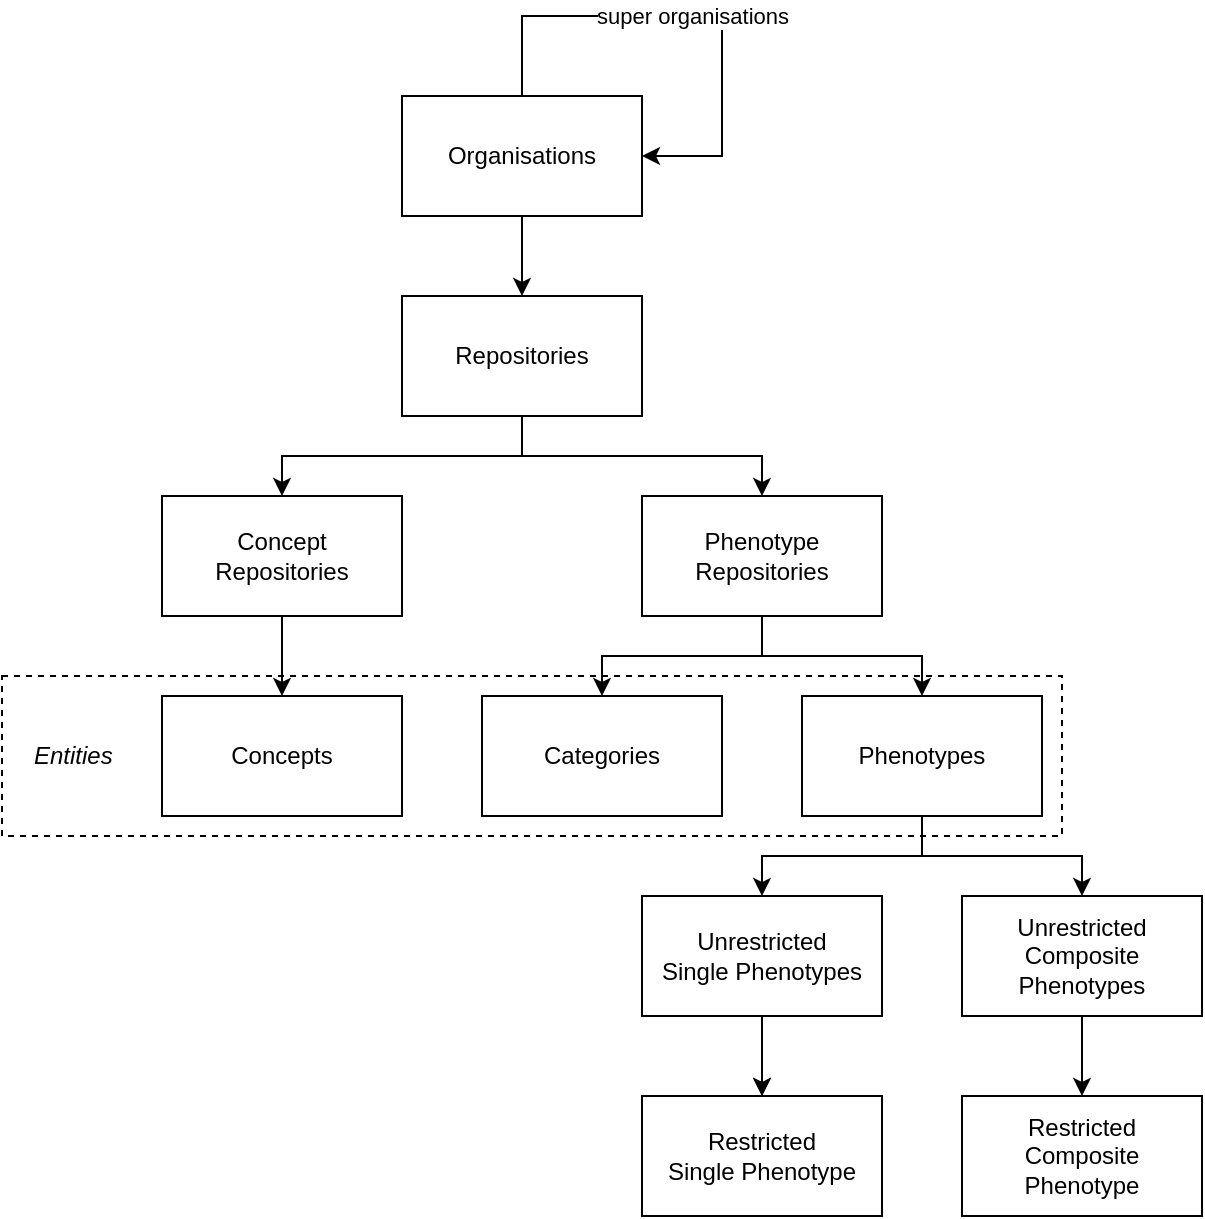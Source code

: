 <mxfile>
    <diagram id="9gCpoze4Ezko7_gkgvhH" name="Seite-1">
        <mxGraphModel dx="1054" dy="792" grid="1" gridSize="10" guides="1" tooltips="1" connect="1" arrows="1" fold="1" page="1" pageScale="1" pageWidth="827" pageHeight="1169" math="0" shadow="0">
            <root>
                <mxCell id="0"/>
                <mxCell id="1" parent="0"/>
                <mxCell id="7" value="Entities" style="rounded=0;whiteSpace=wrap;html=1;fontStyle=2;labelPosition=center;verticalLabelPosition=middle;align=left;verticalAlign=middle;spacingLeft=14;dashed=1;fillColor=none;" vertex="1" parent="1">
                    <mxGeometry x="80" y="370" width="530" height="80" as="geometry"/>
                </mxCell>
                <mxCell id="IsHN5u6iE1gPFRgJ8gi5-5" value="" style="edgeStyle=orthogonalEdgeStyle;rounded=0;orthogonalLoop=1;jettySize=auto;html=1;" parent="1" source="IsHN5u6iE1gPFRgJ8gi5-1" target="IsHN5u6iE1gPFRgJ8gi5-4" edge="1">
                    <mxGeometry relative="1" as="geometry"/>
                </mxCell>
                <mxCell id="IsHN5u6iE1gPFRgJ8gi5-1" value="Organisations" style="rounded=0;whiteSpace=wrap;html=1;" parent="1" vertex="1">
                    <mxGeometry x="280" y="80" width="120" height="60" as="geometry"/>
                </mxCell>
                <mxCell id="IsHN5u6iE1gPFRgJ8gi5-3" value="super organisations" style="edgeStyle=orthogonalEdgeStyle;rounded=0;orthogonalLoop=1;jettySize=auto;html=1;exitX=0.5;exitY=0;exitDx=0;exitDy=0;" parent="1" source="IsHN5u6iE1gPFRgJ8gi5-1" target="IsHN5u6iE1gPFRgJ8gi5-1" edge="1">
                    <mxGeometry relative="1" as="geometry">
                        <Array as="points">
                            <mxPoint x="340" y="40"/>
                            <mxPoint x="440" y="40"/>
                            <mxPoint x="440" y="110"/>
                        </Array>
                    </mxGeometry>
                </mxCell>
                <mxCell id="IsHN5u6iE1gPFRgJ8gi5-7" value="" style="edgeStyle=orthogonalEdgeStyle;rounded=0;orthogonalLoop=1;jettySize=auto;html=1;" parent="1" source="IsHN5u6iE1gPFRgJ8gi5-4" target="IsHN5u6iE1gPFRgJ8gi5-6" edge="1">
                    <mxGeometry relative="1" as="geometry"/>
                </mxCell>
                <mxCell id="5" style="edgeStyle=orthogonalEdgeStyle;html=1;strokeColor=default;rounded=0;" parent="1" source="IsHN5u6iE1gPFRgJ8gi5-4" target="2" edge="1">
                    <mxGeometry relative="1" as="geometry"/>
                </mxCell>
                <mxCell id="IsHN5u6iE1gPFRgJ8gi5-4" value="Repositories" style="whiteSpace=wrap;html=1;rounded=0;" parent="1" vertex="1">
                    <mxGeometry x="280" y="180" width="120" height="60" as="geometry"/>
                </mxCell>
                <mxCell id="IsHN5u6iE1gPFRgJ8gi5-9" value="" style="edgeStyle=orthogonalEdgeStyle;rounded=0;orthogonalLoop=1;jettySize=auto;html=1;" parent="1" source="IsHN5u6iE1gPFRgJ8gi5-6" target="IsHN5u6iE1gPFRgJ8gi5-8" edge="1">
                    <mxGeometry relative="1" as="geometry">
                        <Array as="points">
                            <mxPoint x="380" y="360"/>
                            <mxPoint x="300" y="360"/>
                        </Array>
                    </mxGeometry>
                </mxCell>
                <mxCell id="IsHN5u6iE1gPFRgJ8gi5-11" value="" style="edgeStyle=orthogonalEdgeStyle;rounded=0;orthogonalLoop=1;jettySize=auto;html=1;" parent="1" source="IsHN5u6iE1gPFRgJ8gi5-6" target="IsHN5u6iE1gPFRgJ8gi5-10" edge="1">
                    <mxGeometry relative="1" as="geometry">
                        <Array as="points">
                            <mxPoint x="380" y="360"/>
                            <mxPoint x="460" y="360"/>
                        </Array>
                    </mxGeometry>
                </mxCell>
                <mxCell id="IsHN5u6iE1gPFRgJ8gi5-6" value="Phenotype Repositories" style="whiteSpace=wrap;html=1;rounded=0;" parent="1" vertex="1">
                    <mxGeometry x="400" y="280" width="120" height="60" as="geometry"/>
                </mxCell>
                <mxCell id="IsHN5u6iE1gPFRgJ8gi5-8" value="Categories" style="whiteSpace=wrap;html=1;rounded=0;" parent="1" vertex="1">
                    <mxGeometry x="320" y="380" width="120" height="60" as="geometry"/>
                </mxCell>
                <mxCell id="IsHN5u6iE1gPFRgJ8gi5-13" value="" style="edgeStyle=orthogonalEdgeStyle;rounded=0;orthogonalLoop=1;jettySize=auto;html=1;" parent="1" source="IsHN5u6iE1gPFRgJ8gi5-10" target="IsHN5u6iE1gPFRgJ8gi5-12" edge="1">
                    <mxGeometry relative="1" as="geometry">
                        <Array as="points">
                            <mxPoint x="540" y="460"/>
                            <mxPoint x="460" y="460"/>
                        </Array>
                    </mxGeometry>
                </mxCell>
                <mxCell id="IsHN5u6iE1gPFRgJ8gi5-15" value="" style="edgeStyle=orthogonalEdgeStyle;rounded=0;orthogonalLoop=1;jettySize=auto;html=1;startArrow=none;" parent="1" source="IsHN5u6iE1gPFRgJ8gi5-10" target="IsHN5u6iE1gPFRgJ8gi5-14" edge="1">
                    <mxGeometry relative="1" as="geometry">
                        <Array as="points">
                            <mxPoint x="540" y="460"/>
                            <mxPoint x="620" y="460"/>
                        </Array>
                    </mxGeometry>
                </mxCell>
                <mxCell id="IsHN5u6iE1gPFRgJ8gi5-10" value="Phenotypes" style="whiteSpace=wrap;html=1;rounded=0;" parent="1" vertex="1">
                    <mxGeometry x="480" y="380" width="120" height="60" as="geometry"/>
                </mxCell>
                <mxCell id="IsHN5u6iE1gPFRgJ8gi5-14" value="Unrestricted&lt;br&gt;Composite Phenotypes" style="whiteSpace=wrap;html=1;rounded=0;" parent="1" vertex="1">
                    <mxGeometry x="560" y="480" width="120" height="60" as="geometry"/>
                </mxCell>
                <mxCell id="IsHN5u6iE1gPFRgJ8gi5-18" value="" style="edgeStyle=orthogonalEdgeStyle;rounded=0;orthogonalLoop=1;jettySize=auto;html=1;" parent="1" source="IsHN5u6iE1gPFRgJ8gi5-12" target="IsHN5u6iE1gPFRgJ8gi5-17" edge="1">
                    <mxGeometry relative="1" as="geometry"/>
                </mxCell>
                <mxCell id="IsHN5u6iE1gPFRgJ8gi5-19" value="" style="edgeStyle=orthogonalEdgeStyle;rounded=0;orthogonalLoop=1;jettySize=auto;html=1;" parent="1" source="IsHN5u6iE1gPFRgJ8gi5-12" target="IsHN5u6iE1gPFRgJ8gi5-17" edge="1">
                    <mxGeometry relative="1" as="geometry"/>
                </mxCell>
                <mxCell id="IsHN5u6iE1gPFRgJ8gi5-21" value="" style="edgeStyle=orthogonalEdgeStyle;rounded=0;orthogonalLoop=1;jettySize=auto;html=1;" parent="1" source="IsHN5u6iE1gPFRgJ8gi5-14" target="IsHN5u6iE1gPFRgJ8gi5-20" edge="1">
                    <mxGeometry relative="1" as="geometry"/>
                </mxCell>
                <mxCell id="IsHN5u6iE1gPFRgJ8gi5-12" value="Unrestricted&lt;br&gt;Single Phenotypes" style="whiteSpace=wrap;html=1;rounded=0;" parent="1" vertex="1">
                    <mxGeometry x="400" y="480" width="120" height="60" as="geometry"/>
                </mxCell>
                <mxCell id="IsHN5u6iE1gPFRgJ8gi5-17" value="Restricted&lt;br&gt;Single Phenotype" style="whiteSpace=wrap;html=1;rounded=0;" parent="1" vertex="1">
                    <mxGeometry x="400" y="580" width="120" height="60" as="geometry"/>
                </mxCell>
                <mxCell id="IsHN5u6iE1gPFRgJ8gi5-20" value="Restricted&lt;br&gt;Composite Phenotype" style="whiteSpace=wrap;html=1;rounded=0;" parent="1" vertex="1">
                    <mxGeometry x="560" y="580" width="120" height="60" as="geometry"/>
                </mxCell>
                <mxCell id="6" style="edgeStyle=orthogonalEdgeStyle;rounded=0;html=1;strokeColor=default;" parent="1" source="2" target="3" edge="1">
                    <mxGeometry relative="1" as="geometry"/>
                </mxCell>
                <mxCell id="2" value="Concept&lt;br&gt;Repositories" style="whiteSpace=wrap;html=1;rounded=0;" parent="1" vertex="1">
                    <mxGeometry x="160" y="280" width="120" height="60" as="geometry"/>
                </mxCell>
                <mxCell id="3" value="Concepts" style="whiteSpace=wrap;html=1;rounded=0;" parent="1" vertex="1">
                    <mxGeometry x="160" y="380" width="120" height="60" as="geometry"/>
                </mxCell>
            </root>
        </mxGraphModel>
    </diagram>
</mxfile>